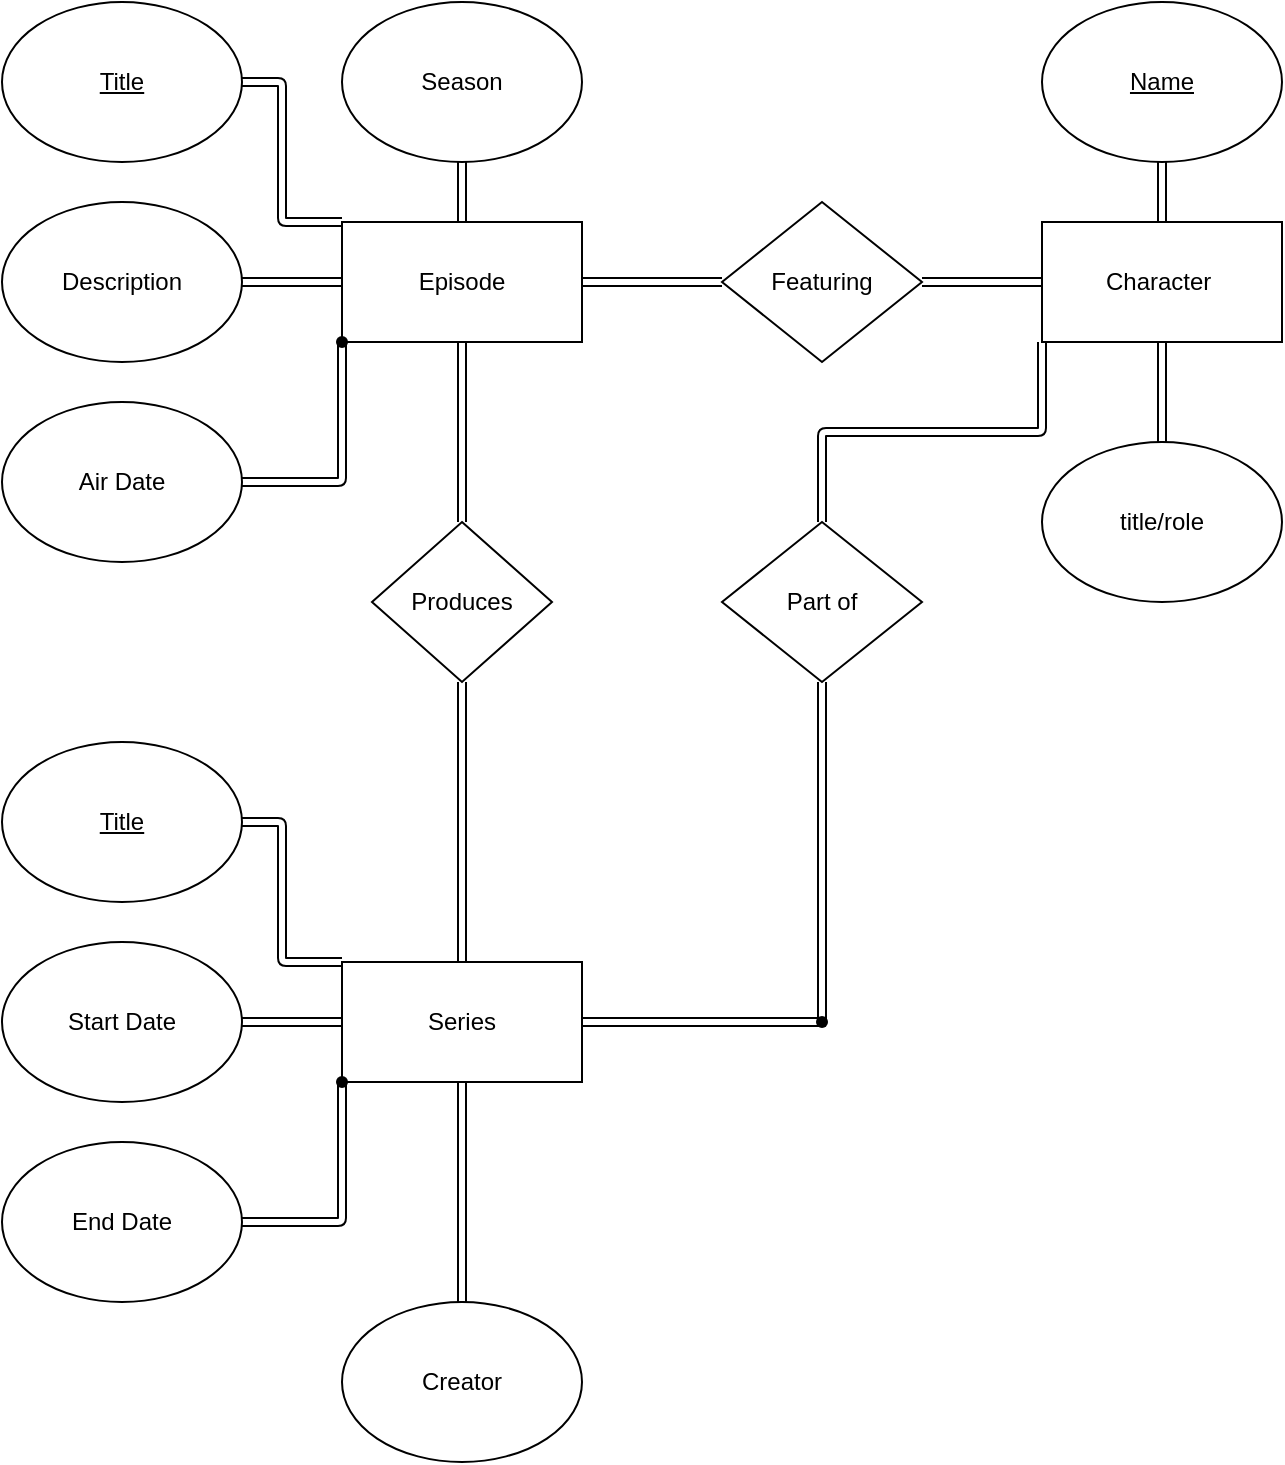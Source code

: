 <mxfile>
    <diagram id="0Gn-gqEedpVJ382jg0b3" name="Page-1">
        <mxGraphModel dx="706" dy="439" grid="1" gridSize="10" guides="1" tooltips="1" connect="1" arrows="1" fold="1" page="1" pageScale="1" pageWidth="850" pageHeight="1100" math="0" shadow="0">
            <root>
                <mxCell id="0"/>
                <mxCell id="1" parent="0"/>
                <mxCell id="40" value="" style="edgeStyle=orthogonalEdgeStyle;shape=link;html=1;" edge="1" parent="1" source="2" target="9">
                    <mxGeometry relative="1" as="geometry"/>
                </mxCell>
                <mxCell id="2" value="Episode" style="rounded=0;whiteSpace=wrap;html=1;" parent="1" vertex="1">
                    <mxGeometry x="250" y="130" width="120" height="60" as="geometry"/>
                </mxCell>
                <mxCell id="43" value="" style="edgeStyle=orthogonalEdgeStyle;shape=link;html=1;entryX=0;entryY=0;entryDx=0;entryDy=0;" edge="1" parent="1" source="5" target="2">
                    <mxGeometry relative="1" as="geometry">
                        <mxPoint x="230" y="110" as="targetPoint"/>
                        <Array as="points">
                            <mxPoint x="220" y="60"/>
                            <mxPoint x="220" y="130"/>
                        </Array>
                    </mxGeometry>
                </mxCell>
                <mxCell id="5" value="&lt;u&gt;Title&lt;/u&gt;" style="ellipse;whiteSpace=wrap;html=1;" parent="1" vertex="1">
                    <mxGeometry x="80" y="20" width="120" height="80" as="geometry"/>
                </mxCell>
                <mxCell id="41" value="" style="edgeStyle=orthogonalEdgeStyle;shape=link;html=1;" edge="1" parent="1" source="7" target="2">
                    <mxGeometry relative="1" as="geometry"/>
                </mxCell>
                <mxCell id="7" value="Description" style="ellipse;whiteSpace=wrap;html=1;" parent="1" vertex="1">
                    <mxGeometry x="80" y="120" width="120" height="80" as="geometry"/>
                </mxCell>
                <mxCell id="49" value="" style="edgeStyle=orthogonalEdgeStyle;shape=link;html=1;" edge="1" parent="1" source="8" target="48">
                    <mxGeometry relative="1" as="geometry"/>
                </mxCell>
                <mxCell id="8" value="Air Date" style="ellipse;whiteSpace=wrap;html=1;" parent="1" vertex="1">
                    <mxGeometry x="80" y="220" width="120" height="80" as="geometry"/>
                </mxCell>
                <mxCell id="9" value="Season" style="ellipse;whiteSpace=wrap;html=1;" parent="1" vertex="1">
                    <mxGeometry x="250" y="20" width="120" height="80" as="geometry"/>
                </mxCell>
                <mxCell id="66" value="" style="edgeStyle=orthogonalEdgeStyle;shape=link;html=1;" edge="1" parent="1" source="20" target="34">
                    <mxGeometry relative="1" as="geometry"/>
                </mxCell>
                <mxCell id="20" value="Character&amp;nbsp;" style="rounded=0;whiteSpace=wrap;html=1;" vertex="1" parent="1">
                    <mxGeometry x="600" y="130" width="120" height="60" as="geometry"/>
                </mxCell>
                <mxCell id="68" value="" style="edgeStyle=orthogonalEdgeStyle;shape=link;html=1;" edge="1" parent="1" source="22" target="20">
                    <mxGeometry relative="1" as="geometry"/>
                </mxCell>
                <mxCell id="22" value="title/role" style="ellipse;whiteSpace=wrap;html=1;" vertex="1" parent="1">
                    <mxGeometry x="600" y="240" width="120" height="80" as="geometry"/>
                </mxCell>
                <mxCell id="67" value="" style="edgeStyle=orthogonalEdgeStyle;shape=link;html=1;" edge="1" parent="1" source="33" target="20">
                    <mxGeometry relative="1" as="geometry"/>
                </mxCell>
                <mxCell id="33" value="&lt;u&gt;Name&lt;/u&gt;" style="ellipse;whiteSpace=wrap;html=1;" vertex="1" parent="1">
                    <mxGeometry x="600" y="20" width="120" height="80" as="geometry"/>
                </mxCell>
                <mxCell id="37" value="" style="shape=link;html=1;edgeStyle=orthogonalEdgeStyle;" edge="1" parent="1" source="34" target="2">
                    <mxGeometry relative="1" as="geometry"/>
                </mxCell>
                <mxCell id="34" value="Featuring" style="rhombus;whiteSpace=wrap;html=1;" vertex="1" parent="1">
                    <mxGeometry x="440" y="120" width="100" height="80" as="geometry"/>
                </mxCell>
                <mxCell id="38" value="" style="edgeStyle=none;shape=link;html=1;" edge="1" parent="1" source="35" target="2">
                    <mxGeometry relative="1" as="geometry"/>
                </mxCell>
                <mxCell id="35" value="Produces" style="rhombus;whiteSpace=wrap;html=1;" vertex="1" parent="1">
                    <mxGeometry x="265" y="280" width="90" height="80" as="geometry"/>
                </mxCell>
                <mxCell id="48" value="" style="shape=waypoint;sketch=0;size=6;pointerEvents=1;points=[];fillColor=default;resizable=0;rotatable=0;perimeter=centerPerimeter;snapToPoint=1;" vertex="1" parent="1">
                    <mxGeometry x="230" y="170" width="40" height="40" as="geometry"/>
                </mxCell>
                <mxCell id="50" value="" style="edgeStyle=orthogonalEdgeStyle;shape=link;html=1;" edge="1" source="51" target="58" parent="1">
                    <mxGeometry relative="1" as="geometry"/>
                </mxCell>
                <mxCell id="64" value="" style="edgeStyle=orthogonalEdgeStyle;shape=link;html=1;entryX=0.5;entryY=1;entryDx=0;entryDy=0;" edge="1" parent="1" source="51" target="35">
                    <mxGeometry relative="1" as="geometry">
                        <mxPoint x="310.0" y="420" as="targetPoint"/>
                    </mxGeometry>
                </mxCell>
                <mxCell id="51" value="Series" style="rounded=0;whiteSpace=wrap;html=1;" vertex="1" parent="1">
                    <mxGeometry x="250" y="500" width="120" height="60" as="geometry"/>
                </mxCell>
                <mxCell id="52" value="" style="edgeStyle=orthogonalEdgeStyle;shape=link;html=1;entryX=0;entryY=0;entryDx=0;entryDy=0;" edge="1" source="53" target="51" parent="1">
                    <mxGeometry relative="1" as="geometry">
                        <mxPoint x="230" y="480" as="targetPoint"/>
                        <Array as="points">
                            <mxPoint x="220" y="430"/>
                            <mxPoint x="220" y="500"/>
                        </Array>
                    </mxGeometry>
                </mxCell>
                <mxCell id="53" value="&lt;u&gt;Title&lt;/u&gt;" style="ellipse;whiteSpace=wrap;html=1;" vertex="1" parent="1">
                    <mxGeometry x="80" y="390" width="120" height="80" as="geometry"/>
                </mxCell>
                <mxCell id="54" value="" style="edgeStyle=orthogonalEdgeStyle;shape=link;html=1;" edge="1" source="55" target="51" parent="1">
                    <mxGeometry relative="1" as="geometry"/>
                </mxCell>
                <mxCell id="55" value="Start Date" style="ellipse;whiteSpace=wrap;html=1;" vertex="1" parent="1">
                    <mxGeometry x="80" y="490" width="120" height="80" as="geometry"/>
                </mxCell>
                <mxCell id="56" value="" style="edgeStyle=orthogonalEdgeStyle;shape=link;html=1;" edge="1" source="57" target="62" parent="1">
                    <mxGeometry relative="1" as="geometry"/>
                </mxCell>
                <mxCell id="57" value="End Date" style="ellipse;whiteSpace=wrap;html=1;" vertex="1" parent="1">
                    <mxGeometry x="80" y="590" width="120" height="80" as="geometry"/>
                </mxCell>
                <mxCell id="58" value="Creator" style="ellipse;whiteSpace=wrap;html=1;" vertex="1" parent="1">
                    <mxGeometry x="250" y="670" width="120" height="80" as="geometry"/>
                </mxCell>
                <mxCell id="69" value="" style="edgeStyle=orthogonalEdgeStyle;shape=link;html=1;entryX=0;entryY=1;entryDx=0;entryDy=0;exitX=0.5;exitY=0;exitDx=0;exitDy=0;" edge="1" parent="1" source="60" target="20">
                    <mxGeometry relative="1" as="geometry"/>
                </mxCell>
                <mxCell id="73" value="" style="edgeStyle=orthogonalEdgeStyle;shape=link;html=1;" edge="1" parent="1" source="60" target="72">
                    <mxGeometry relative="1" as="geometry"/>
                </mxCell>
                <mxCell id="60" value="Part of" style="rhombus;whiteSpace=wrap;html=1;" vertex="1" parent="1">
                    <mxGeometry x="440" y="280" width="100" height="80" as="geometry"/>
                </mxCell>
                <mxCell id="62" value="" style="shape=waypoint;sketch=0;size=6;pointerEvents=1;points=[];fillColor=default;resizable=0;rotatable=0;perimeter=centerPerimeter;snapToPoint=1;" vertex="1" parent="1">
                    <mxGeometry x="230" y="540" width="40" height="40" as="geometry"/>
                </mxCell>
                <mxCell id="74" value="" style="edgeStyle=orthogonalEdgeStyle;shape=link;html=1;" edge="1" parent="1" source="72" target="51">
                    <mxGeometry relative="1" as="geometry"/>
                </mxCell>
                <mxCell id="72" value="" style="shape=waypoint;sketch=0;size=6;pointerEvents=1;points=[];fillColor=default;resizable=0;rotatable=0;perimeter=centerPerimeter;snapToPoint=1;" vertex="1" parent="1">
                    <mxGeometry x="470" y="510" width="40" height="40" as="geometry"/>
                </mxCell>
            </root>
        </mxGraphModel>
    </diagram>
</mxfile>